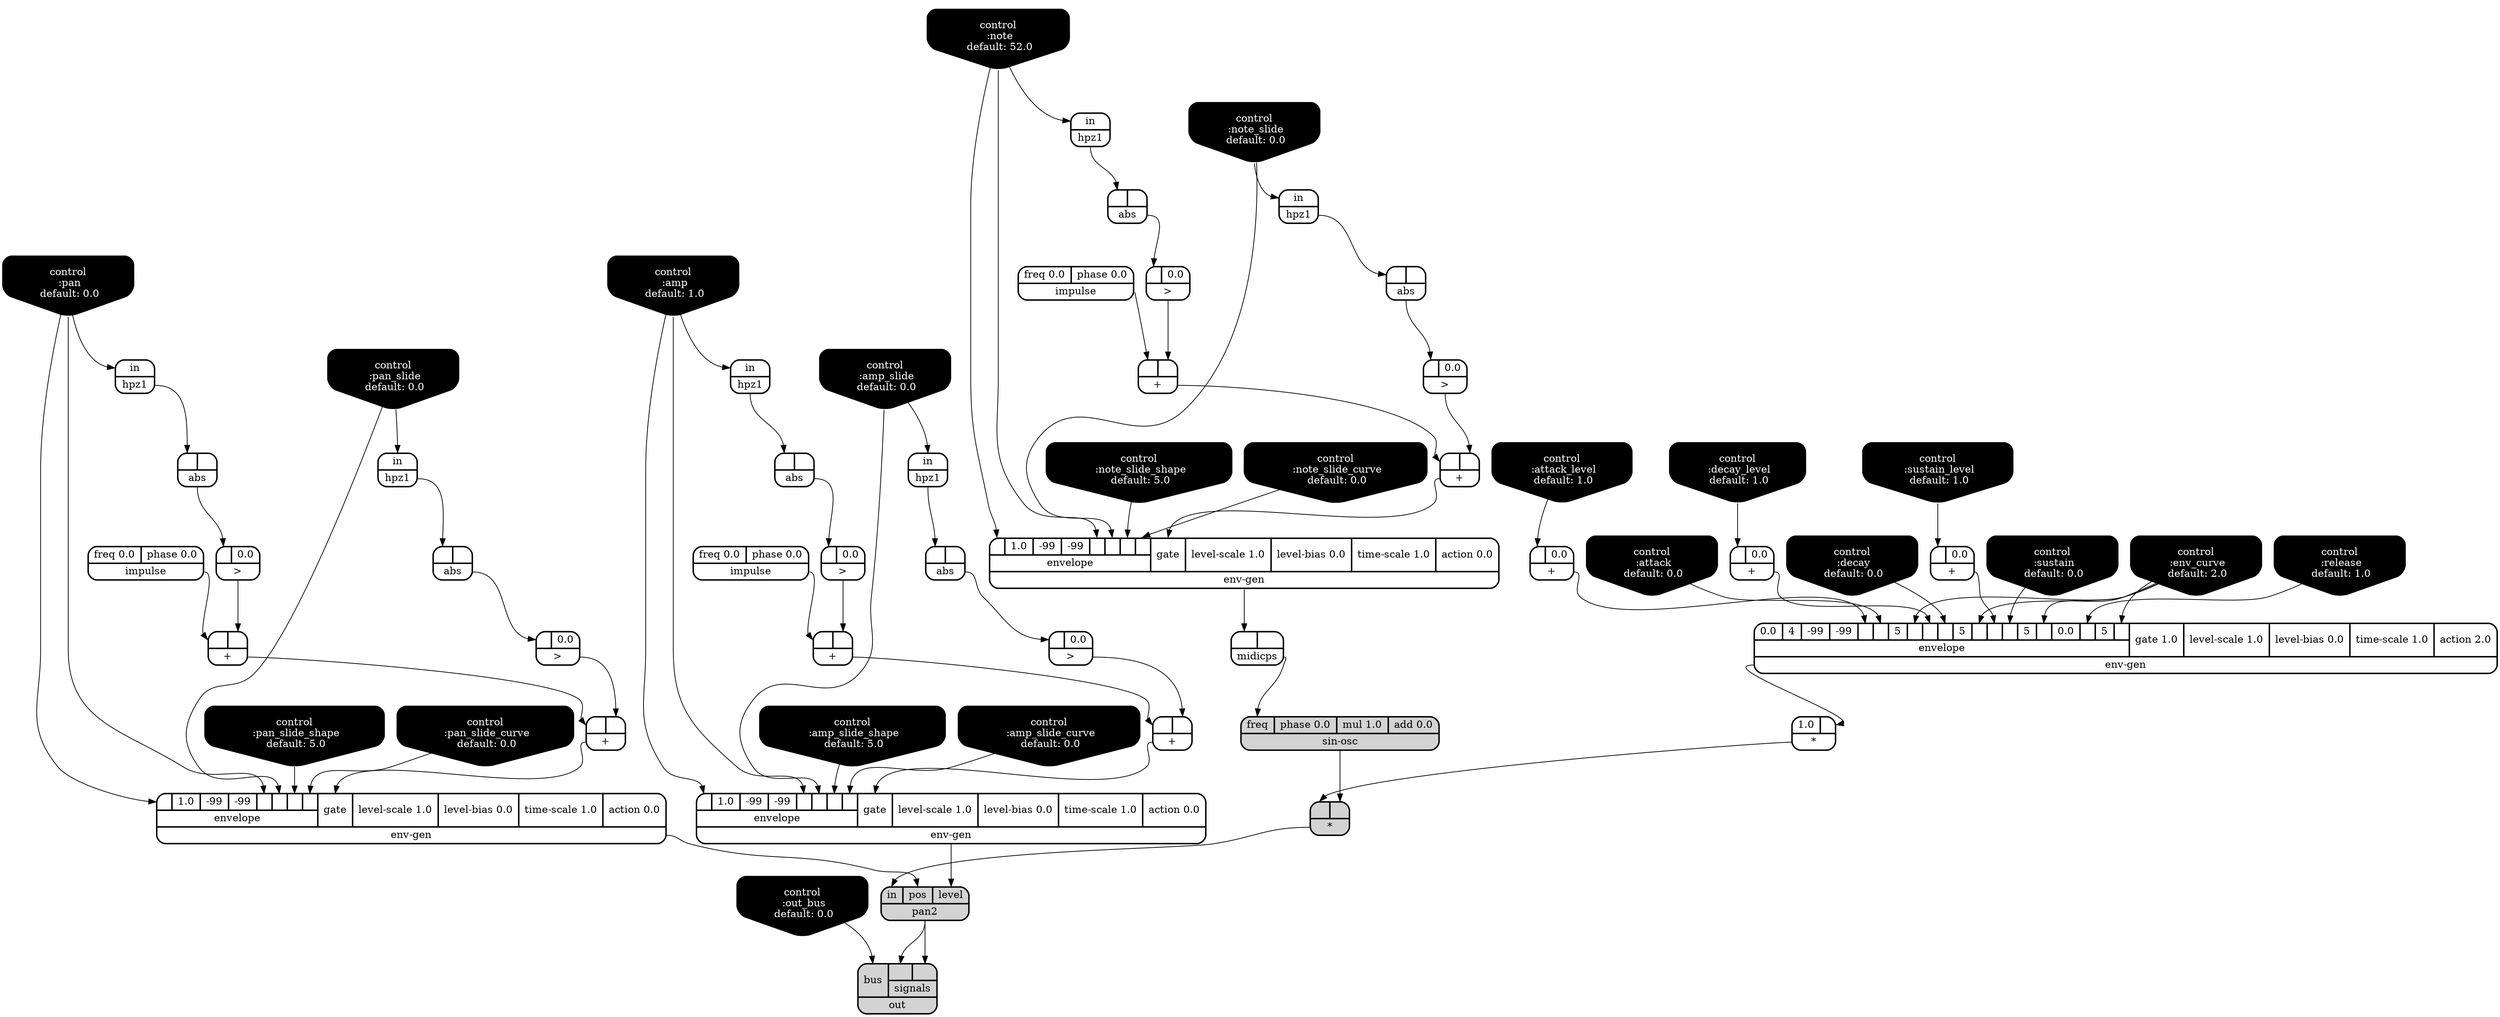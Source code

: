 digraph synthdef {
32 [label = "{{ <a> 1.0|<b> } |<__UG_NAME__>* }" style="bold, rounded" shape=record rankdir=LR];
40 [label = "{{ <a> |<b> } |<__UG_NAME__>* }" style="filled, bold, rounded"  shape=record rankdir=LR];
27 [label = "{{ <a> |<b> } |<__UG_NAME__>+ }" style="bold, rounded" shape=record rankdir=LR];
28 [label = "{{ <a> |<b> 0.0} |<__UG_NAME__>+ }" style="bold, rounded" shape=record rankdir=LR];
29 [label = "{{ <a> |<b> 0.0} |<__UG_NAME__>+ }" style="bold, rounded" shape=record rankdir=LR];
30 [label = "{{ <a> |<b> 0.0} |<__UG_NAME__>+ }" style="bold, rounded" shape=record rankdir=LR];
36 [label = "{{ <a> |<b> } |<__UG_NAME__>+ }" style="bold, rounded" shape=record rankdir=LR];
44 [label = "{{ <a> |<b> } |<__UG_NAME__>+ }" style="bold, rounded" shape=record rankdir=LR];
48 [label = "{{ <a> |<b> } |<__UG_NAME__>+ }" style="bold, rounded" shape=record rankdir=LR];
54 [label = "{{ <a> |<b> } |<__UG_NAME__>+ }" style="bold, rounded" shape=record rankdir=LR];
57 [label = "{{ <a> |<b> } |<__UG_NAME__>+ }" style="bold, rounded" shape=record rankdir=LR];
26 [label = "{{ <a> |<b> 0.0} |<__UG_NAME__>\> }" style="bold, rounded" shape=record rankdir=LR];
35 [label = "{{ <a> |<b> 0.0} |<__UG_NAME__>\> }" style="bold, rounded" shape=record rankdir=LR];
43 [label = "{{ <a> |<b> 0.0} |<__UG_NAME__>\> }" style="bold, rounded" shape=record rankdir=LR];
47 [label = "{{ <a> |<b> 0.0} |<__UG_NAME__>\> }" style="bold, rounded" shape=record rankdir=LR];
53 [label = "{{ <a> |<b> 0.0} |<__UG_NAME__>\> }" style="bold, rounded" shape=record rankdir=LR];
56 [label = "{{ <a> |<b> 0.0} |<__UG_NAME__>\> }" style="bold, rounded" shape=record rankdir=LR];
25 [label = "{{ <a> |<b> } |<__UG_NAME__>abs }" style="bold, rounded" shape=record rankdir=LR];
34 [label = "{{ <a> |<b> } |<__UG_NAME__>abs }" style="bold, rounded" shape=record rankdir=LR];
42 [label = "{{ <a> |<b> } |<__UG_NAME__>abs }" style="bold, rounded" shape=record rankdir=LR];
46 [label = "{{ <a> |<b> } |<__UG_NAME__>abs }" style="bold, rounded" shape=record rankdir=LR];
52 [label = "{{ <a> |<b> } |<__UG_NAME__>abs }" style="bold, rounded" shape=record rankdir=LR];
55 [label = "{{ <a> |<b> } |<__UG_NAME__>abs }" style="bold, rounded" shape=record rankdir=LR];
0 [label = "control
 :note
 default: 52.0" shape=invhouse style="rounded, filled, bold" fillcolor=black fontcolor=white ]; 
1 [label = "control
 :note_slide
 default: 0.0" shape=invhouse style="rounded, filled, bold" fillcolor=black fontcolor=white ]; 
2 [label = "control
 :note_slide_shape
 default: 5.0" shape=invhouse style="rounded, filled, bold" fillcolor=black fontcolor=white ]; 
3 [label = "control
 :note_slide_curve
 default: 0.0" shape=invhouse style="rounded, filled, bold" fillcolor=black fontcolor=white ]; 
4 [label = "control
 :amp
 default: 1.0" shape=invhouse style="rounded, filled, bold" fillcolor=black fontcolor=white ]; 
5 [label = "control
 :amp_slide
 default: 0.0" shape=invhouse style="rounded, filled, bold" fillcolor=black fontcolor=white ]; 
6 [label = "control
 :amp_slide_shape
 default: 5.0" shape=invhouse style="rounded, filled, bold" fillcolor=black fontcolor=white ]; 
7 [label = "control
 :amp_slide_curve
 default: 0.0" shape=invhouse style="rounded, filled, bold" fillcolor=black fontcolor=white ]; 
8 [label = "control
 :pan
 default: 0.0" shape=invhouse style="rounded, filled, bold" fillcolor=black fontcolor=white ]; 
9 [label = "control
 :pan_slide
 default: 0.0" shape=invhouse style="rounded, filled, bold" fillcolor=black fontcolor=white ]; 
10 [label = "control
 :pan_slide_shape
 default: 5.0" shape=invhouse style="rounded, filled, bold" fillcolor=black fontcolor=white ]; 
11 [label = "control
 :pan_slide_curve
 default: 0.0" shape=invhouse style="rounded, filled, bold" fillcolor=black fontcolor=white ]; 
12 [label = "control
 :attack
 default: 0.0" shape=invhouse style="rounded, filled, bold" fillcolor=black fontcolor=white ]; 
13 [label = "control
 :decay
 default: 0.0" shape=invhouse style="rounded, filled, bold" fillcolor=black fontcolor=white ]; 
14 [label = "control
 :sustain
 default: 0.0" shape=invhouse style="rounded, filled, bold" fillcolor=black fontcolor=white ]; 
15 [label = "control
 :release
 default: 1.0" shape=invhouse style="rounded, filled, bold" fillcolor=black fontcolor=white ]; 
16 [label = "control
 :attack_level
 default: 1.0" shape=invhouse style="rounded, filled, bold" fillcolor=black fontcolor=white ]; 
17 [label = "control
 :decay_level
 default: 1.0" shape=invhouse style="rounded, filled, bold" fillcolor=black fontcolor=white ]; 
18 [label = "control
 :sustain_level
 default: 1.0" shape=invhouse style="rounded, filled, bold" fillcolor=black fontcolor=white ]; 
19 [label = "control
 :env_curve
 default: 2.0" shape=invhouse style="rounded, filled, bold" fillcolor=black fontcolor=white ]; 
20 [label = "control
 :out_bus
 default: 0.0" shape=invhouse style="rounded, filled, bold" fillcolor=black fontcolor=white ]; 
31 [label = "{{ {{0.0|4|-99|-99|<envelope___binary____op____u____gen___4>|<envelope___control___5>|5|<envelope___control___7>|<envelope___binary____op____u____gen___8>|<envelope___control___9>|5|<envelope___control___11>|<envelope___binary____op____u____gen___12>|<envelope___control___13>|5|<envelope___control___15>|0.0|<envelope___control___17>|5|<envelope___control___19>}|envelope}|<gate> gate 1.0|<level____scale> level-scale 1.0|<level____bias> level-bias 0.0|<time____scale> time-scale 1.0|<action> action 2.0} |<__UG_NAME__>env-gen }" style="bold, rounded" shape=record rankdir=LR];
37 [label = "{{ {{<envelope___control___0>|1.0|-99|-99|<envelope___control___4>|<envelope___control___5>|<envelope___control___6>|<envelope___control___7>}|envelope}|<gate> gate|<level____scale> level-scale 1.0|<level____bias> level-bias 0.0|<time____scale> time-scale 1.0|<action> action 0.0} |<__UG_NAME__>env-gen }" style="bold, rounded" shape=record rankdir=LR];
49 [label = "{{ {{<envelope___control___0>|1.0|-99|-99|<envelope___control___4>|<envelope___control___5>|<envelope___control___6>|<envelope___control___7>}|envelope}|<gate> gate|<level____scale> level-scale 1.0|<level____bias> level-bias 0.0|<time____scale> time-scale 1.0|<action> action 0.0} |<__UG_NAME__>env-gen }" style="bold, rounded" shape=record rankdir=LR];
58 [label = "{{ {{<envelope___control___0>|1.0|-99|-99|<envelope___control___4>|<envelope___control___5>|<envelope___control___6>|<envelope___control___7>}|envelope}|<gate> gate|<level____scale> level-scale 1.0|<level____bias> level-bias 0.0|<time____scale> time-scale 1.0|<action> action 0.0} |<__UG_NAME__>env-gen }" style="bold, rounded" shape=record rankdir=LR];
21 [label = "{{ <in> in} |<__UG_NAME__>hpz1 }" style="bold, rounded" shape=record rankdir=LR];
22 [label = "{{ <in> in} |<__UG_NAME__>hpz1 }" style="bold, rounded" shape=record rankdir=LR];
24 [label = "{{ <in> in} |<__UG_NAME__>hpz1 }" style="bold, rounded" shape=record rankdir=LR];
33 [label = "{{ <in> in} |<__UG_NAME__>hpz1 }" style="bold, rounded" shape=record rankdir=LR];
45 [label = "{{ <in> in} |<__UG_NAME__>hpz1 }" style="bold, rounded" shape=record rankdir=LR];
51 [label = "{{ <in> in} |<__UG_NAME__>hpz1 }" style="bold, rounded" shape=record rankdir=LR];
23 [label = "{{ <freq> freq 0.0|<phase> phase 0.0} |<__UG_NAME__>impulse }" style="bold, rounded" shape=record rankdir=LR];
41 [label = "{{ <freq> freq 0.0|<phase> phase 0.0} |<__UG_NAME__>impulse }" style="bold, rounded" shape=record rankdir=LR];
50 [label = "{{ <freq> freq 0.0|<phase> phase 0.0} |<__UG_NAME__>impulse }" style="bold, rounded" shape=record rankdir=LR];
38 [label = "{{ <a> |<b> } |<__UG_NAME__>midicps }" style="bold, rounded" shape=record rankdir=LR];
60 [label = "{{ <bus> bus|{{<signals___pan2___0>|<signals___pan2___1>}|signals}} |<__UG_NAME__>out }" style="filled, bold, rounded"  shape=record rankdir=LR];
59 [label = "{{ <in> in|<pos> pos|<level> level} |<__UG_NAME__>pan2 }" style="filled, bold, rounded"  shape=record rankdir=LR];
39 [label = "{{ <freq> freq|<phase> phase 0.0|<mul> mul 1.0|<add> add 0.0} |<__UG_NAME__>sin-osc }" style="filled, bold, rounded"  shape=record rankdir=LR];

31:__UG_NAME__ -> 32:b ;
39:__UG_NAME__ -> 40:b ;
32:__UG_NAME__ -> 40:a ;
26:__UG_NAME__ -> 27:b ;
23:__UG_NAME__ -> 27:a ;
16:__UG_NAME__ -> 28:a ;
17:__UG_NAME__ -> 29:a ;
18:__UG_NAME__ -> 30:a ;
35:__UG_NAME__ -> 36:b ;
27:__UG_NAME__ -> 36:a ;
43:__UG_NAME__ -> 44:b ;
41:__UG_NAME__ -> 44:a ;
47:__UG_NAME__ -> 48:b ;
44:__UG_NAME__ -> 48:a ;
53:__UG_NAME__ -> 54:b ;
50:__UG_NAME__ -> 54:a ;
56:__UG_NAME__ -> 57:b ;
54:__UG_NAME__ -> 57:a ;
25:__UG_NAME__ -> 26:a ;
34:__UG_NAME__ -> 35:a ;
42:__UG_NAME__ -> 43:a ;
46:__UG_NAME__ -> 47:a ;
52:__UG_NAME__ -> 53:a ;
55:__UG_NAME__ -> 56:a ;
24:__UG_NAME__ -> 25:a ;
33:__UG_NAME__ -> 34:a ;
21:__UG_NAME__ -> 42:a ;
45:__UG_NAME__ -> 46:a ;
51:__UG_NAME__ -> 52:a ;
22:__UG_NAME__ -> 55:a ;
28:__UG_NAME__ -> 31:envelope___binary____op____u____gen___4 ;
12:__UG_NAME__ -> 31:envelope___control___5 ;
19:__UG_NAME__ -> 31:envelope___control___7 ;
29:__UG_NAME__ -> 31:envelope___binary____op____u____gen___8 ;
13:__UG_NAME__ -> 31:envelope___control___9 ;
19:__UG_NAME__ -> 31:envelope___control___11 ;
30:__UG_NAME__ -> 31:envelope___binary____op____u____gen___12 ;
14:__UG_NAME__ -> 31:envelope___control___13 ;
19:__UG_NAME__ -> 31:envelope___control___15 ;
15:__UG_NAME__ -> 31:envelope___control___17 ;
19:__UG_NAME__ -> 31:envelope___control___19 ;
36:__UG_NAME__ -> 37:gate ;
0:__UG_NAME__ -> 37:envelope___control___0 ;
0:__UG_NAME__ -> 37:envelope___control___4 ;
1:__UG_NAME__ -> 37:envelope___control___5 ;
2:__UG_NAME__ -> 37:envelope___control___6 ;
3:__UG_NAME__ -> 37:envelope___control___7 ;
48:__UG_NAME__ -> 49:gate ;
8:__UG_NAME__ -> 49:envelope___control___0 ;
8:__UG_NAME__ -> 49:envelope___control___4 ;
9:__UG_NAME__ -> 49:envelope___control___5 ;
10:__UG_NAME__ -> 49:envelope___control___6 ;
11:__UG_NAME__ -> 49:envelope___control___7 ;
57:__UG_NAME__ -> 58:gate ;
4:__UG_NAME__ -> 58:envelope___control___0 ;
4:__UG_NAME__ -> 58:envelope___control___4 ;
5:__UG_NAME__ -> 58:envelope___control___5 ;
6:__UG_NAME__ -> 58:envelope___control___6 ;
7:__UG_NAME__ -> 58:envelope___control___7 ;
8:__UG_NAME__ -> 21:in ;
5:__UG_NAME__ -> 22:in ;
0:__UG_NAME__ -> 24:in ;
1:__UG_NAME__ -> 33:in ;
9:__UG_NAME__ -> 45:in ;
4:__UG_NAME__ -> 51:in ;
37:__UG_NAME__ -> 38:a ;
59:__UG_NAME__ -> 60:signals___pan2___0 ;
59:__UG_NAME__ -> 60:signals___pan2___1 ;
20:__UG_NAME__ -> 60:bus ;
58:__UG_NAME__ -> 59:level ;
49:__UG_NAME__ -> 59:pos ;
40:__UG_NAME__ -> 59:in ;
38:__UG_NAME__ -> 39:freq ;

}